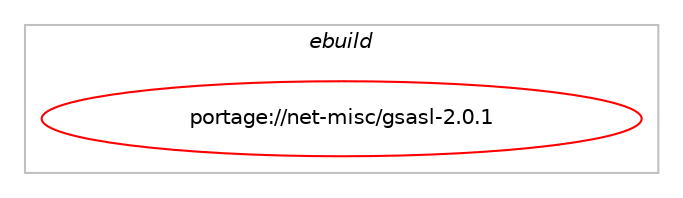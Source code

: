 digraph prolog {

# *************
# Graph options
# *************

newrank=true;
concentrate=true;
compound=true;
graph [rankdir=LR,fontname=Helvetica,fontsize=10,ranksep=1.5];#, ranksep=2.5, nodesep=0.2];
edge  [arrowhead=vee];
node  [fontname=Helvetica,fontsize=10];

# **********
# The ebuild
# **********

subgraph cluster_leftcol {
color=gray;
label=<<i>ebuild</i>>;
id [label="portage://net-misc/gsasl-2.0.1", color=red, width=4, href="../net-misc/gsasl-2.0.1.svg"];
}

# ****************
# The dependencies
# ****************

subgraph cluster_midcol {
color=gray;
label=<<i>dependencies</i>>;
subgraph cluster_compile {
fillcolor="#eeeeee";
style=filled;
label=<<i>compile</i>>;
# *** BEGIN UNKNOWN DEPENDENCY TYPE (TODO) ***
# id -> equal(use_conditional_group(positive,gcrypt,portage://net-misc/gsasl-2.0.1,[package_dependency(portage://net-misc/gsasl-2.0.1,install,no,dev-libs,libgcrypt,none,[,,],[slot(0),equal],[])]))
# *** END UNKNOWN DEPENDENCY TYPE (TODO) ***

# *** BEGIN UNKNOWN DEPENDENCY TYPE (TODO) ***
# id -> equal(use_conditional_group(positive,gnutls,portage://net-misc/gsasl-2.0.1,[package_dependency(portage://net-misc/gsasl-2.0.1,install,no,net-libs,gnutls,none,[,,],any_same_slot,[])]))
# *** END UNKNOWN DEPENDENCY TYPE (TODO) ***

# *** BEGIN UNKNOWN DEPENDENCY TYPE (TODO) ***
# id -> equal(use_conditional_group(positive,idn,portage://net-misc/gsasl-2.0.1,[package_dependency(portage://net-misc/gsasl-2.0.1,install,no,net-dns,libidn,none,[,,],any_same_slot,[])]))
# *** END UNKNOWN DEPENDENCY TYPE (TODO) ***

# *** BEGIN UNKNOWN DEPENDENCY TYPE (TODO) ***
# id -> equal(use_conditional_group(positive,kerberos,portage://net-misc/gsasl-2.0.1,[package_dependency(portage://net-misc/gsasl-2.0.1,install,no,virtual,krb5,none,[,,],[],[])]))
# *** END UNKNOWN DEPENDENCY TYPE (TODO) ***

# *** BEGIN UNKNOWN DEPENDENCY TYPE (TODO) ***
# id -> equal(use_conditional_group(positive,nls,portage://net-misc/gsasl-2.0.1,[package_dependency(portage://net-misc/gsasl-2.0.1,install,no,sys-devel,gettext,greaterequal,[0.18.1,,,0.18.1],[],[])]))
# *** END UNKNOWN DEPENDENCY TYPE (TODO) ***

# *** BEGIN UNKNOWN DEPENDENCY TYPE (TODO) ***
# id -> equal(use_conditional_group(positive,ntlm,portage://net-misc/gsasl-2.0.1,[package_dependency(portage://net-misc/gsasl-2.0.1,install,no,net-libs,libntlm,greaterequal,[0.3.5,,,0.3.5],[],[])]))
# *** END UNKNOWN DEPENDENCY TYPE (TODO) ***

# *** BEGIN UNKNOWN DEPENDENCY TYPE (TODO) ***
# id -> equal(package_dependency(portage://net-misc/gsasl-2.0.1,install,weak,net-libs,libgsasl,none,[,,],[],[]))
# *** END UNKNOWN DEPENDENCY TYPE (TODO) ***

}
subgraph cluster_compileandrun {
fillcolor="#eeeeee";
style=filled;
label=<<i>compile and run</i>>;
}
subgraph cluster_run {
fillcolor="#eeeeee";
style=filled;
label=<<i>run</i>>;
# *** BEGIN UNKNOWN DEPENDENCY TYPE (TODO) ***
# id -> equal(use_conditional_group(positive,gcrypt,portage://net-misc/gsasl-2.0.1,[package_dependency(portage://net-misc/gsasl-2.0.1,run,no,dev-libs,libgcrypt,none,[,,],[slot(0),equal],[])]))
# *** END UNKNOWN DEPENDENCY TYPE (TODO) ***

# *** BEGIN UNKNOWN DEPENDENCY TYPE (TODO) ***
# id -> equal(use_conditional_group(positive,gnutls,portage://net-misc/gsasl-2.0.1,[package_dependency(portage://net-misc/gsasl-2.0.1,run,no,net-libs,gnutls,none,[,,],any_same_slot,[])]))
# *** END UNKNOWN DEPENDENCY TYPE (TODO) ***

# *** BEGIN UNKNOWN DEPENDENCY TYPE (TODO) ***
# id -> equal(use_conditional_group(positive,idn,portage://net-misc/gsasl-2.0.1,[package_dependency(portage://net-misc/gsasl-2.0.1,run,no,net-dns,libidn,none,[,,],any_same_slot,[])]))
# *** END UNKNOWN DEPENDENCY TYPE (TODO) ***

# *** BEGIN UNKNOWN DEPENDENCY TYPE (TODO) ***
# id -> equal(use_conditional_group(positive,kerberos,portage://net-misc/gsasl-2.0.1,[package_dependency(portage://net-misc/gsasl-2.0.1,run,no,virtual,krb5,none,[,,],[],[])]))
# *** END UNKNOWN DEPENDENCY TYPE (TODO) ***

# *** BEGIN UNKNOWN DEPENDENCY TYPE (TODO) ***
# id -> equal(use_conditional_group(positive,nls,portage://net-misc/gsasl-2.0.1,[package_dependency(portage://net-misc/gsasl-2.0.1,run,no,sys-devel,gettext,greaterequal,[0.18.1,,,0.18.1],[],[])]))
# *** END UNKNOWN DEPENDENCY TYPE (TODO) ***

# *** BEGIN UNKNOWN DEPENDENCY TYPE (TODO) ***
# id -> equal(use_conditional_group(positive,ntlm,portage://net-misc/gsasl-2.0.1,[package_dependency(portage://net-misc/gsasl-2.0.1,run,no,net-libs,libntlm,greaterequal,[0.3.5,,,0.3.5],[],[])]))
# *** END UNKNOWN DEPENDENCY TYPE (TODO) ***

# *** BEGIN UNKNOWN DEPENDENCY TYPE (TODO) ***
# id -> equal(package_dependency(portage://net-misc/gsasl-2.0.1,run,weak,net-libs,libgsasl,none,[,,],[],[]))
# *** END UNKNOWN DEPENDENCY TYPE (TODO) ***

}
}

# **************
# The candidates
# **************

subgraph cluster_choices {
rank=same;
color=gray;
label=<<i>candidates</i>>;

}

}
